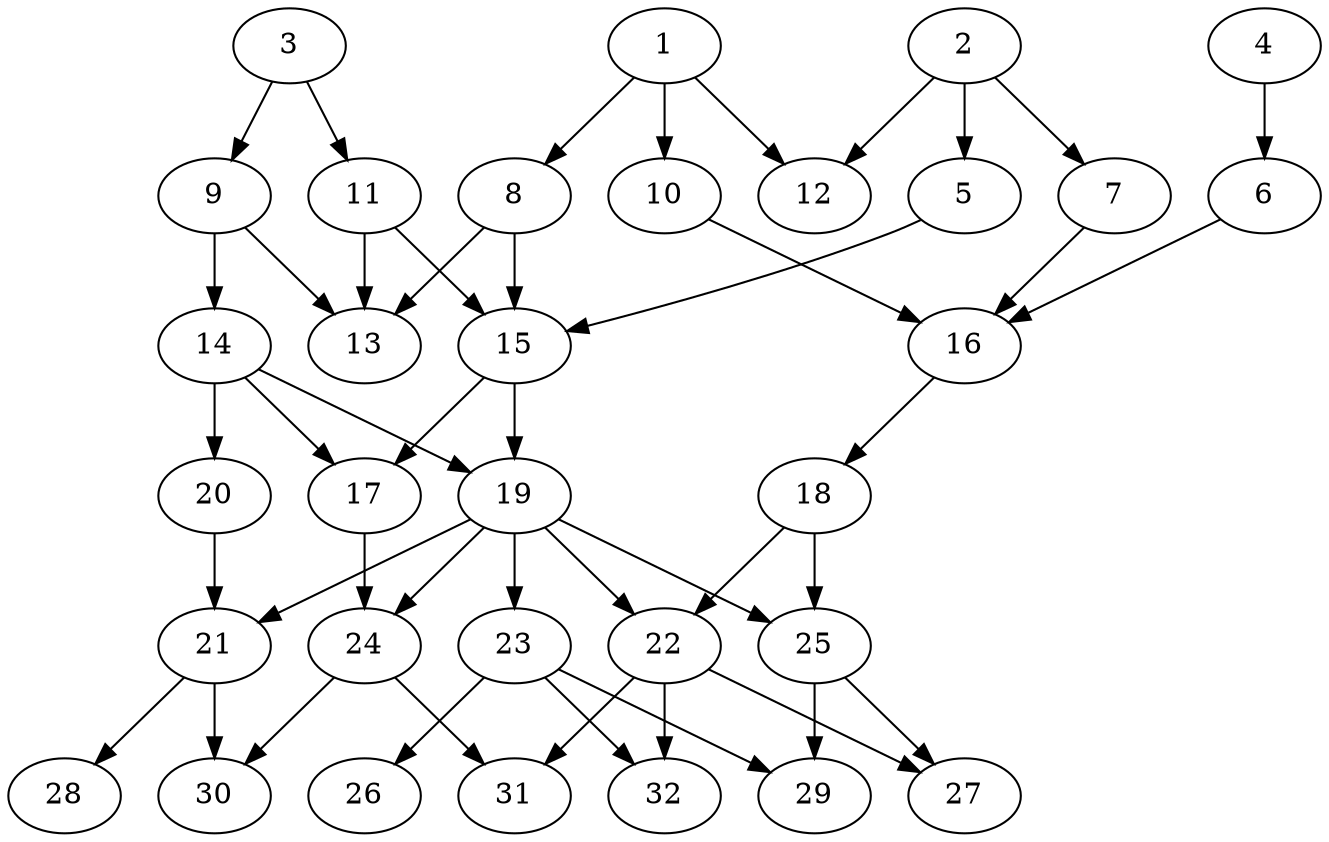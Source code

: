 // DAG (tier=2-normal, mode=data, n=32, ccr=0.436, fat=0.569, density=0.401, regular=0.574, jump=0.114, mindata=2097152, maxdata=16777216)
// DAG automatically generated by daggen at Sun Aug 24 16:33:34 2025
// /home/ermia/Project/Environments/daggen/bin/daggen --dot --ccr 0.436 --fat 0.569 --regular 0.574 --density 0.401 --jump 0.114 --mindata 2097152 --maxdata 16777216 -n 32 
digraph G {
  1 [size="220968029205315680", alpha="0.14", expect_size="110484014602657840"]
  1 -> 8 [size ="211901908779008"]
  1 -> 10 [size ="211901908779008"]
  1 -> 12 [size ="211901908779008"]
  2 [size="3124037279466624000", alpha="0.12", expect_size="1562018639733312000"]
  2 -> 5 [size ="1982730346692608"]
  2 -> 7 [size ="1982730346692608"]
  2 -> 12 [size ="1982730346692608"]
  3 [size="1439699963502544289792", alpha="0.17", expect_size="719849981751272144896"]
  3 -> 9 [size ="1020010516447232"]
  3 -> 11 [size ="1020010516447232"]
  4 [size="1106583703371864", alpha="0.00", expect_size="553291851685932"]
  4 -> 6 [size ="97429185626112"]
  5 [size="4103869354238541824000", alpha="0.08", expect_size="2051934677119270912000"]
  5 -> 15 [size ="2050622278860800"]
  6 [size="93386461049328384", alpha="0.18", expect_size="46693230524664192"]
  6 -> 16 [size ="1664665310461952"]
  7 [size="164036115829817024", alpha="0.05", expect_size="82018057914908512"]
  7 -> 16 [size ="154672811737088"]
  8 [size="1088453977257469184", alpha="0.11", expect_size="544226988628734592"]
  8 -> 13 [size ="388688240443392"]
  8 -> 15 [size ="388688240443392"]
  9 [size="11507079630007940", alpha="0.03", expect_size="5753539815003970"]
  9 -> 13 [size ="241901450035200"]
  9 -> 14 [size ="241901450035200"]
  10 [size="287822775402392416", alpha="0.16", expect_size="143911387701196208"]
  10 -> 16 [size ="150025564848128"]
  11 [size="1374269739752504832", alpha="0.17", expect_size="687134869876252416"]
  11 -> 13 [size ="1355983217491968"]
  11 -> 15 [size ="1355983217491968"]
  12 [size="612080748937558912", alpha="0.05", expect_size="306040374468779456"]
  13 [size="4077154608185841025024", alpha="0.16", expect_size="2038577304092920512512"]
  14 [size="3917649120161981952", alpha="0.19", expect_size="1958824560080990976"]
  14 -> 17 [size ="1546541252739072"]
  14 -> 19 [size ="1546541252739072"]
  14 -> 20 [size ="1546541252739072"]
  15 [size="43367264030591811584", alpha="0.09", expect_size="21683632015295905792"]
  15 -> 17 [size ="98748688498688"]
  15 -> 19 [size ="98748688498688"]
  16 [size="4556931773103904", alpha="0.11", expect_size="2278465886551952"]
  16 -> 18 [size ="397531569717248"]
  17 [size="28931630241707344", alpha="0.18", expect_size="14465815120853672"]
  17 -> 24 [size ="1431667755450368"]
  18 [size="3116189503880802861056", alpha="0.12", expect_size="1558094751940401430528"]
  18 -> 22 [size ="1706760410759168"]
  18 -> 25 [size ="1706760410759168"]
  19 [size="1641531799377383936", alpha="0.00", expect_size="820765899688691968"]
  19 -> 21 [size ="1289832366080000"]
  19 -> 22 [size ="1289832366080000"]
  19 -> 23 [size ="1289832366080000"]
  19 -> 24 [size ="1289832366080000"]
  19 -> 25 [size ="1289832366080000"]
  20 [size="44847703710086560", alpha="0.17", expect_size="22423851855043280"]
  20 -> 21 [size ="1911420039987200"]
  21 [size="615092130419972224", alpha="0.01", expect_size="307546065209986112"]
  21 -> 28 [size ="228926588715008"]
  21 -> 30 [size ="228926588715008"]
  22 [size="2182333812537674432512", alpha="0.17", expect_size="1091166906268837216256"]
  22 -> 27 [size ="1345976388288512"]
  22 -> 31 [size ="1345976388288512"]
  22 -> 32 [size ="1345976388288512"]
  23 [size="24040055822929084", alpha="0.01", expect_size="12020027911464542"]
  23 -> 26 [size ="1291913579724800"]
  23 -> 29 [size ="1291913579724800"]
  23 -> 32 [size ="1291913579724800"]
  24 [size="253920838501425472", alpha="0.00", expect_size="126960419250712736"]
  24 -> 30 [size ="267785338880000"]
  24 -> 31 [size ="267785338880000"]
  25 [size="17172890563309000", alpha="0.06", expect_size="8586445281654500"]
  25 -> 27 [size ="610076482076672"]
  25 -> 29 [size ="610076482076672"]
  26 [size="3483858370952301056", alpha="0.11", expect_size="1741929185476150528"]
  27 [size="2780920894808956416", alpha="0.18", expect_size="1390460447404478208"]
  28 [size="2567914099628884992", alpha="0.17", expect_size="1283957049814442496"]
  29 [size="2539824697367200792576", alpha="0.11", expect_size="1269912348683600396288"]
  30 [size="72246348132451600", alpha="0.09", expect_size="36123174066225800"]
  31 [size="100951588339684720", alpha="0.06", expect_size="50475794169842360"]
  32 [size="1317511775962588928", alpha="0.06", expect_size="658755887981294464"]
}
